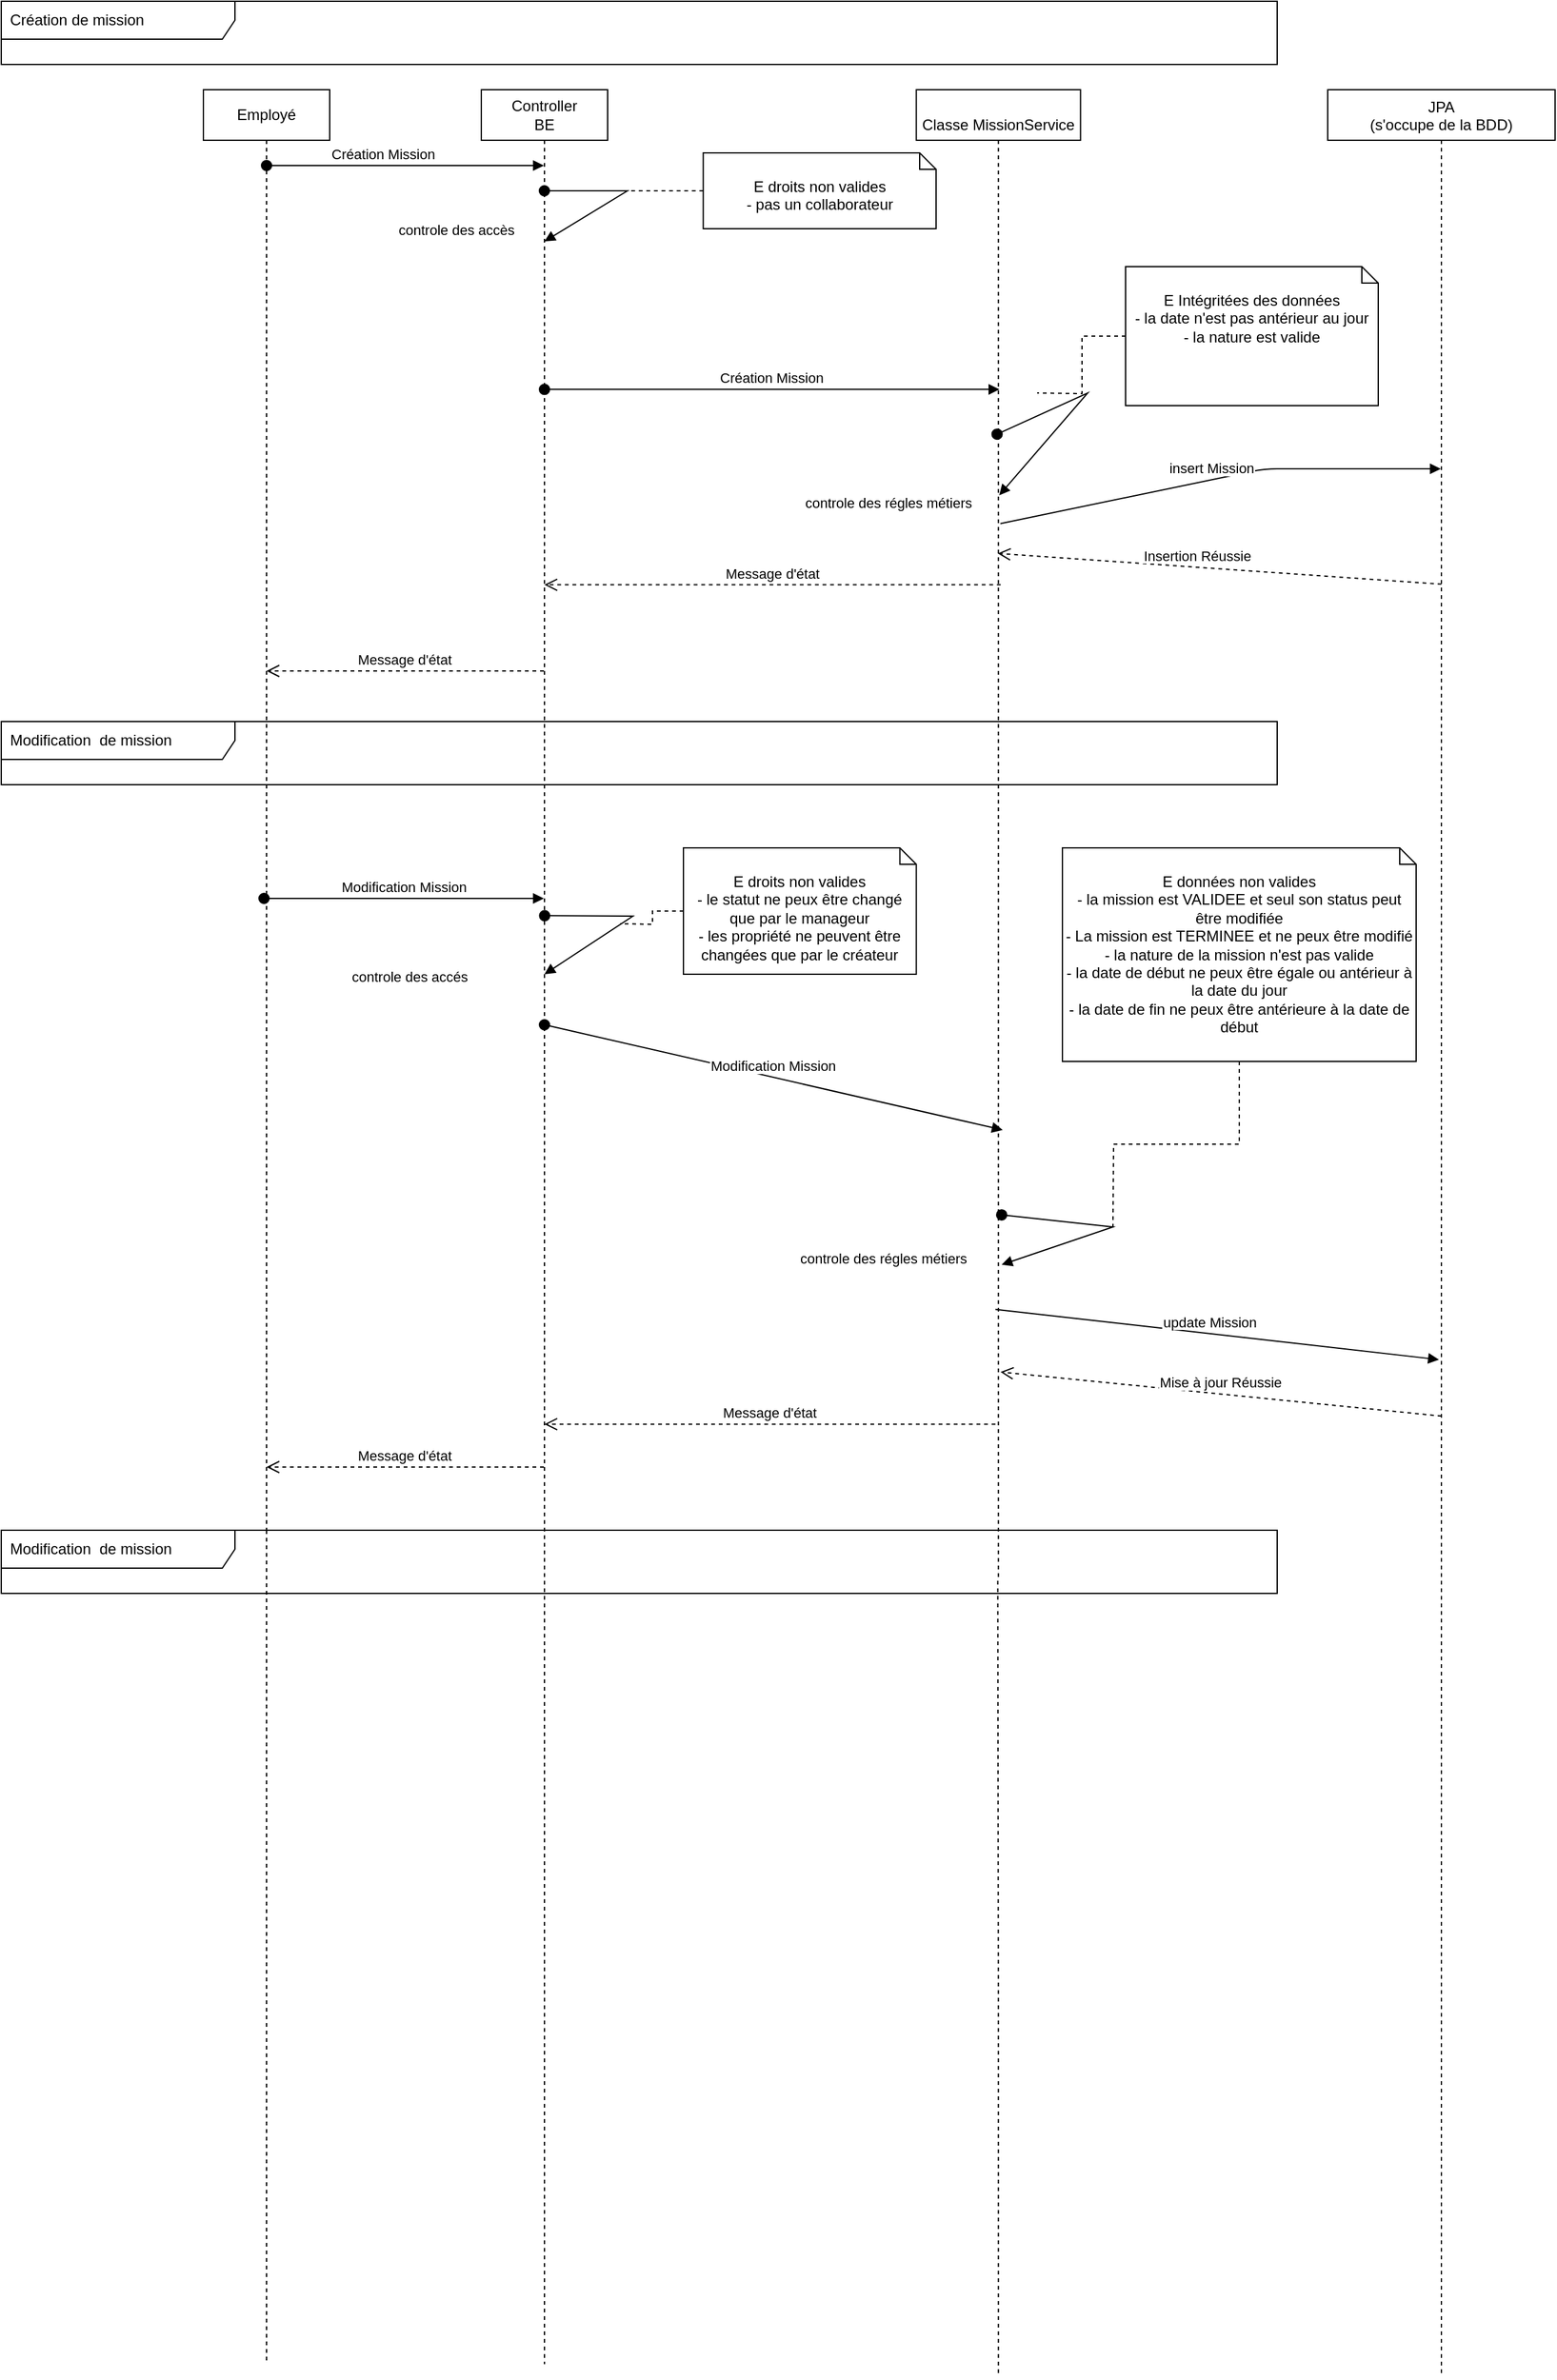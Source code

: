 <mxfile version="20.2.8" type="github">
  <diagram id="kgpKYQtTHZ0yAKxKKP6v" name="Page-1">
    <mxGraphModel dx="3220" dy="1100" grid="1" gridSize="10" guides="1" tooltips="1" connect="1" arrows="1" fold="1" page="1" pageScale="1" pageWidth="850" pageHeight="1100" math="0" shadow="0">
      <root>
        <mxCell id="0" />
        <mxCell id="1" parent="0" />
        <mxCell id="5L8-g9ovLrtgpSLUulJO-77" style="edgeStyle=orthogonalEdgeStyle;rounded=0;orthogonalLoop=1;jettySize=auto;html=1;dashed=1;endArrow=none;endFill=0;" edge="1" parent="1" source="3nuBFxr9cyL0pnOWT2aG-1">
          <mxGeometry relative="1" as="geometry">
            <mxPoint x="429.32" y="1890" as="targetPoint" />
          </mxGeometry>
        </mxCell>
        <mxCell id="3nuBFxr9cyL0pnOWT2aG-1" value="&#xa;Classe MissionService" style="shape=umlLifeline;perimeter=lifelinePerimeter;container=1;collapsible=0;recursiveResize=0;rounded=0;shadow=0;strokeWidth=1;" parent="1" vertex="1">
          <mxGeometry x="364.32" y="80" width="130" height="1180" as="geometry" />
        </mxCell>
        <mxCell id="5L8-g9ovLrtgpSLUulJO-23" value="controle des régles métiers" style="html=1;verticalAlign=bottom;startArrow=oval;startFill=1;endArrow=block;startSize=8;rounded=0;exitX=0.52;exitY=0.636;exitDx=0;exitDy=0;exitPerimeter=0;entryX=0.52;entryY=0.788;entryDx=0;entryDy=0;entryPerimeter=0;" edge="1" parent="3nuBFxr9cyL0pnOWT2aG-1" target="3nuBFxr9cyL0pnOWT2aG-1">
          <mxGeometry x="1" y="-72" width="60" relative="1" as="geometry">
            <mxPoint x="67.6" y="890.48" as="sourcePoint" />
            <mxPoint x="65.68" y="840" as="targetPoint" />
            <Array as="points">
              <mxPoint x="155.68" y="900" />
            </Array>
            <mxPoint x="-71" y="72" as="offset" />
          </mxGeometry>
        </mxCell>
        <mxCell id="5L8-g9ovLrtgpSLUulJO-84" style="edgeStyle=orthogonalEdgeStyle;rounded=0;orthogonalLoop=1;jettySize=auto;html=1;dashed=1;endArrow=none;endFill=0;" edge="1" parent="1" source="3nuBFxr9cyL0pnOWT2aG-5">
          <mxGeometry relative="1" as="geometry">
            <mxPoint x="780" y="1890" as="targetPoint" />
          </mxGeometry>
        </mxCell>
        <mxCell id="3nuBFxr9cyL0pnOWT2aG-5" value="JPA&#xa;(s&#39;occupe de la BDD)" style="shape=umlLifeline;perimeter=lifelinePerimeter;container=1;collapsible=0;recursiveResize=0;rounded=0;shadow=0;strokeWidth=1;" parent="1" vertex="1">
          <mxGeometry x="690" y="80" width="180" height="1090" as="geometry" />
        </mxCell>
        <mxCell id="3nuBFxr9cyL0pnOWT2aG-7" value="Insertion Réussie" style="verticalAlign=bottom;endArrow=open;dashed=1;endSize=8;shadow=0;strokeWidth=1;exitX=0.5;exitY=0.359;exitDx=0;exitDy=0;exitPerimeter=0;entryX=0.496;entryY=0.311;entryDx=0;entryDy=0;entryPerimeter=0;" parent="1" source="3nuBFxr9cyL0pnOWT2aG-5" target="3nuBFxr9cyL0pnOWT2aG-1" edge="1">
          <mxGeometry x="0.1" relative="1" as="geometry">
            <mxPoint x="290" y="230" as="targetPoint" />
            <Array as="points" />
            <mxPoint as="offset" />
          </mxGeometry>
        </mxCell>
        <mxCell id="3nuBFxr9cyL0pnOWT2aG-8" value="insert Mission" style="verticalAlign=bottom;endArrow=block;shadow=0;strokeWidth=1;exitX=0.512;exitY=0.291;exitDx=0;exitDy=0;exitPerimeter=0;" parent="1" source="3nuBFxr9cyL0pnOWT2aG-1" edge="1">
          <mxGeometry x="-0.032" relative="1" as="geometry">
            <mxPoint x="434.324" y="380" as="sourcePoint" />
            <mxPoint x="779.5" y="380" as="targetPoint" />
            <Array as="points">
              <mxPoint x="640" y="380" />
            </Array>
            <mxPoint as="offset" />
          </mxGeometry>
        </mxCell>
        <mxCell id="5L8-g9ovLrtgpSLUulJO-76" style="edgeStyle=orthogonalEdgeStyle;rounded=0;orthogonalLoop=1;jettySize=auto;html=1;dashed=1;endArrow=none;endFill=0;" edge="1" parent="1" source="5L8-g9ovLrtgpSLUulJO-5">
          <mxGeometry relative="1" as="geometry">
            <mxPoint x="70" y="1880" as="targetPoint" />
          </mxGeometry>
        </mxCell>
        <mxCell id="5L8-g9ovLrtgpSLUulJO-5" value="&lt;div&gt;Controller&lt;/div&gt;&lt;div&gt;BE&lt;br&gt;&lt;/div&gt;" style="shape=umlLifeline;perimeter=lifelinePerimeter;whiteSpace=wrap;html=1;container=1;collapsible=0;recursiveResize=0;outlineConnect=0;" vertex="1" parent="1">
          <mxGeometry x="20" y="80" width="100" height="1210" as="geometry" />
        </mxCell>
        <mxCell id="5L8-g9ovLrtgpSLUulJO-72" value="&lt;div&gt;controle des accés&lt;/div&gt;" style="html=1;verticalAlign=bottom;startArrow=oval;startFill=1;endArrow=block;startSize=8;rounded=0;exitX=0.52;exitY=0.636;exitDx=0;exitDy=0;exitPerimeter=0;entryX=0.519;entryY=0.681;entryDx=0;entryDy=0;entryPerimeter=0;" edge="1" parent="5L8-g9ovLrtgpSLUulJO-5">
          <mxGeometry x="1" y="-70" width="60" relative="1" as="geometry">
            <mxPoint x="50.13" y="653.65" as="sourcePoint" />
            <mxPoint x="50.0" y="700" as="targetPoint" />
            <Array as="points">
              <mxPoint x="120" y="654" />
            </Array>
            <mxPoint x="-69" y="70" as="offset" />
          </mxGeometry>
        </mxCell>
        <mxCell id="5L8-g9ovLrtgpSLUulJO-13" value="Création de mission" style="shape=umlFrame;whiteSpace=wrap;html=1;width=185;height=30;boundedLbl=1;verticalAlign=middle;align=left;spacingLeft=5;" vertex="1" parent="1">
          <mxGeometry x="-360" y="10" width="1010" height="50" as="geometry" />
        </mxCell>
        <mxCell id="5L8-g9ovLrtgpSLUulJO-1" value="&lt;div&gt;controle des régles métiers&lt;/div&gt;" style="html=1;verticalAlign=bottom;startArrow=oval;startFill=1;endArrow=block;startSize=8;rounded=0;exitX=0.492;exitY=0.231;exitDx=0;exitDy=0;exitPerimeter=0;entryX=0.505;entryY=0.272;entryDx=0;entryDy=0;entryPerimeter=0;" edge="1" parent="1" source="3nuBFxr9cyL0pnOWT2aG-1" target="3nuBFxr9cyL0pnOWT2aG-1">
          <mxGeometry x="1" y="-70" width="60" relative="1" as="geometry">
            <mxPoint x="437.21" y="319.94" as="sourcePoint" />
            <mxPoint x="434.324" y="360" as="targetPoint" />
            <Array as="points">
              <mxPoint x="500" y="320" />
            </Array>
            <mxPoint x="-35" y="61" as="offset" />
          </mxGeometry>
        </mxCell>
        <mxCell id="5L8-g9ovLrtgpSLUulJO-69" style="edgeStyle=orthogonalEdgeStyle;rounded=0;orthogonalLoop=1;jettySize=auto;html=1;dashed=1;endArrow=none;endFill=0;" edge="1" parent="1" source="5L8-g9ovLrtgpSLUulJO-2">
          <mxGeometry relative="1" as="geometry">
            <mxPoint x="460" y="320" as="targetPoint" />
          </mxGeometry>
        </mxCell>
        <mxCell id="5L8-g9ovLrtgpSLUulJO-2" value="&lt;div&gt;E Intégritées des données&lt;/div&gt;&lt;div&gt;- la date n&#39;est pas antérieur au jour&lt;/div&gt;&lt;div&gt;- la nature est valide&lt;/div&gt;&lt;div&gt;&lt;br&gt;&lt;/div&gt;" style="shape=note2;boundedLbl=1;whiteSpace=wrap;html=1;size=13;verticalAlign=top;align=center;" vertex="1" parent="1">
          <mxGeometry x="530" y="220" width="200" height="110" as="geometry" />
        </mxCell>
        <mxCell id="5L8-g9ovLrtgpSLUulJO-14" value="Message d&#39;état" style="verticalAlign=bottom;endArrow=open;dashed=1;endSize=8;shadow=0;strokeWidth=1;exitX=0.514;exitY=0.332;exitDx=0;exitDy=0;exitPerimeter=0;" edge="1" parent="1" source="3nuBFxr9cyL0pnOWT2aG-1" target="5L8-g9ovLrtgpSLUulJO-5">
          <mxGeometry relative="1" as="geometry">
            <mxPoint x="70" y="229.71" as="targetPoint" />
            <mxPoint x="433" y="310" as="sourcePoint" />
            <Array as="points" />
          </mxGeometry>
        </mxCell>
        <mxCell id="5L8-g9ovLrtgpSLUulJO-20" value="Mise à jour Réussie" style="verticalAlign=bottom;endArrow=open;dashed=1;endSize=8;shadow=0;strokeWidth=1;entryX=0.513;entryY=0.86;entryDx=0;entryDy=0;entryPerimeter=0;exitX=0.5;exitY=0.963;exitDx=0;exitDy=0;exitPerimeter=0;" edge="1" parent="1" source="3nuBFxr9cyL0pnOWT2aG-5" target="3nuBFxr9cyL0pnOWT2aG-1">
          <mxGeometry relative="1" as="geometry">
            <mxPoint x="450.5" y="970" as="targetPoint" />
            <mxPoint x="760" y="970" as="sourcePoint" />
            <Array as="points" />
          </mxGeometry>
        </mxCell>
        <mxCell id="5L8-g9ovLrtgpSLUulJO-22" value="Modification Mission" style="verticalAlign=bottom;startArrow=oval;endArrow=block;startSize=8;shadow=0;strokeWidth=1;entryX=0.526;entryY=0.579;entryDx=0;entryDy=0;entryPerimeter=0;" edge="1" parent="1">
          <mxGeometry relative="1" as="geometry">
            <mxPoint x="70" y="820" as="sourcePoint" />
            <mxPoint x="432.7" y="903.22" as="targetPoint" />
            <Array as="points" />
          </mxGeometry>
        </mxCell>
        <mxCell id="5L8-g9ovLrtgpSLUulJO-71" style="edgeStyle=orthogonalEdgeStyle;rounded=0;orthogonalLoop=1;jettySize=auto;html=1;dashed=1;endArrow=none;endFill=0;" edge="1" parent="1" source="5L8-g9ovLrtgpSLUulJO-24">
          <mxGeometry relative="1" as="geometry">
            <mxPoint x="520" y="980" as="targetPoint" />
          </mxGeometry>
        </mxCell>
        <mxCell id="5L8-g9ovLrtgpSLUulJO-25" value="Message d&#39;état" style="verticalAlign=bottom;endArrow=open;dashed=1;endSize=8;shadow=0;strokeWidth=1;exitX=0.482;exitY=0.895;exitDx=0;exitDy=0;exitPerimeter=0;" edge="1" parent="1" source="3nuBFxr9cyL0pnOWT2aG-1" target="5L8-g9ovLrtgpSLUulJO-5">
          <mxGeometry relative="1" as="geometry">
            <mxPoint x="60" y="1136" as="targetPoint" />
            <mxPoint x="290" y="1080.29" as="sourcePoint" />
            <Array as="points" />
          </mxGeometry>
        </mxCell>
        <mxCell id="5L8-g9ovLrtgpSLUulJO-28" value="update Mission" style="verticalAlign=bottom;endArrow=block;shadow=0;strokeWidth=1;entryX=0.489;entryY=0.922;entryDx=0;entryDy=0;entryPerimeter=0;exitX=0.482;exitY=0.818;exitDx=0;exitDy=0;exitPerimeter=0;" edge="1" parent="1" source="3nuBFxr9cyL0pnOWT2aG-1" target="3nuBFxr9cyL0pnOWT2aG-5">
          <mxGeometry x="-0.032" relative="1" as="geometry">
            <mxPoint x="430" y="930" as="sourcePoint" />
            <mxPoint x="740" y="930" as="targetPoint" />
            <Array as="points" />
            <mxPoint as="offset" />
          </mxGeometry>
        </mxCell>
        <mxCell id="5L8-g9ovLrtgpSLUulJO-80" style="edgeStyle=orthogonalEdgeStyle;rounded=0;orthogonalLoop=1;jettySize=auto;html=1;dashed=1;endArrow=none;endFill=0;" edge="1" parent="1" source="5L8-g9ovLrtgpSLUulJO-33">
          <mxGeometry relative="1" as="geometry">
            <mxPoint x="-150" y="1880" as="targetPoint" />
          </mxGeometry>
        </mxCell>
        <mxCell id="5L8-g9ovLrtgpSLUulJO-33" value="Employé" style="shape=umlLifeline;perimeter=lifelinePerimeter;whiteSpace=wrap;html=1;container=1;collapsible=0;recursiveResize=0;outlineConnect=0;" vertex="1" parent="1">
          <mxGeometry x="-200" y="80" width="100" height="1140" as="geometry" />
        </mxCell>
        <mxCell id="5L8-g9ovLrtgpSLUulJO-34" value="Création Mission" style="verticalAlign=bottom;startArrow=oval;endArrow=block;startSize=8;shadow=0;strokeWidth=1;" edge="1" parent="1" source="5L8-g9ovLrtgpSLUulJO-33" target="5L8-g9ovLrtgpSLUulJO-5">
          <mxGeometry x="-0.159" relative="1" as="geometry">
            <mxPoint x="-120" y="150" as="sourcePoint" />
            <mxPoint x="70" y="150" as="targetPoint" />
            <Array as="points">
              <mxPoint x="-10" y="140" />
            </Array>
            <mxPoint as="offset" />
          </mxGeometry>
        </mxCell>
        <mxCell id="5L8-g9ovLrtgpSLUulJO-37" value="Message d&#39;état" style="verticalAlign=bottom;endArrow=open;dashed=1;endSize=8;shadow=0;strokeWidth=1;" edge="1" parent="1" source="5L8-g9ovLrtgpSLUulJO-5" target="5L8-g9ovLrtgpSLUulJO-33">
          <mxGeometry relative="1" as="geometry">
            <mxPoint x="-150" y="230.0" as="targetPoint" />
            <mxPoint x="70" y="420" as="sourcePoint" />
            <Array as="points">
              <mxPoint x="20" y="540" />
            </Array>
          </mxGeometry>
        </mxCell>
        <mxCell id="5L8-g9ovLrtgpSLUulJO-35" value="Modification Mission" style="verticalAlign=bottom;startArrow=oval;endArrow=block;startSize=8;shadow=0;strokeWidth=1;" edge="1" parent="1">
          <mxGeometry relative="1" as="geometry">
            <mxPoint x="-152" y="720" as="sourcePoint" />
            <mxPoint x="69.5" y="720" as="targetPoint" />
            <Array as="points">
              <mxPoint x="-30" y="720" />
            </Array>
          </mxGeometry>
        </mxCell>
        <mxCell id="3nuBFxr9cyL0pnOWT2aG-3" value="Création Mission" style="verticalAlign=bottom;startArrow=oval;endArrow=block;startSize=8;shadow=0;strokeWidth=1;entryX=0.506;entryY=0.201;entryDx=0;entryDy=0;entryPerimeter=0;" parent="1" target="3nuBFxr9cyL0pnOWT2aG-1" edge="1" source="5L8-g9ovLrtgpSLUulJO-5">
          <mxGeometry relative="1" as="geometry">
            <mxPoint x="360" y="150" as="sourcePoint" />
            <mxPoint x="290" y="140" as="targetPoint" />
            <Array as="points" />
          </mxGeometry>
        </mxCell>
        <mxCell id="5L8-g9ovLrtgpSLUulJO-60" value="&lt;div&gt;controle des accès &lt;br&gt;&lt;/div&gt;" style="html=1;verticalAlign=bottom;startArrow=oval;startFill=1;endArrow=block;startSize=8;rounded=0;" edge="1" parent="1">
          <mxGeometry x="1" y="-70" width="60" relative="1" as="geometry">
            <mxPoint x="69.929" y="160" as="sourcePoint" />
            <mxPoint x="70" y="200" as="targetPoint" />
            <Array as="points">
              <mxPoint x="135.68" y="160" />
            </Array>
            <mxPoint x="-34" y="60" as="offset" />
          </mxGeometry>
        </mxCell>
        <mxCell id="5L8-g9ovLrtgpSLUulJO-70" style="edgeStyle=orthogonalEdgeStyle;rounded=0;orthogonalLoop=1;jettySize=auto;html=1;dashed=1;endArrow=none;endFill=0;" edge="1" parent="1" source="5L8-g9ovLrtgpSLUulJO-61">
          <mxGeometry relative="1" as="geometry">
            <mxPoint x="130" y="160" as="targetPoint" />
          </mxGeometry>
        </mxCell>
        <mxCell id="5L8-g9ovLrtgpSLUulJO-61" value="&lt;div&gt;E droits non valides&lt;/div&gt;&lt;div&gt;- pas un collaborateur&lt;/div&gt;" style="shape=note2;boundedLbl=1;whiteSpace=wrap;html=1;size=13;verticalAlign=top;align=center;" vertex="1" parent="1">
          <mxGeometry x="195.68" y="130" width="184.32" height="60" as="geometry" />
        </mxCell>
        <mxCell id="5L8-g9ovLrtgpSLUulJO-65" style="edgeStyle=orthogonalEdgeStyle;rounded=0;orthogonalLoop=1;jettySize=auto;html=1;dashed=1;strokeColor=none;endArrow=none;endFill=0;" edge="1" parent="1" source="5L8-g9ovLrtgpSLUulJO-63">
          <mxGeometry relative="1" as="geometry">
            <mxPoint x="120" y="770" as="targetPoint" />
          </mxGeometry>
        </mxCell>
        <mxCell id="5L8-g9ovLrtgpSLUulJO-66" style="edgeStyle=orthogonalEdgeStyle;rounded=0;orthogonalLoop=1;jettySize=auto;html=1;dashed=1;endArrow=none;endFill=0;" edge="1" parent="1" source="5L8-g9ovLrtgpSLUulJO-63">
          <mxGeometry relative="1" as="geometry">
            <mxPoint x="130" y="740" as="targetPoint" />
          </mxGeometry>
        </mxCell>
        <mxCell id="5L8-g9ovLrtgpSLUulJO-63" value="&lt;div&gt;E droits non valides&lt;/div&gt;&lt;div&gt;- le statut ne peux être changé que par le manageur&lt;/div&gt;&lt;div&gt;- les propriété ne peuvent être changées que par le créateur&lt;br&gt;&lt;/div&gt;" style="shape=note2;boundedLbl=1;whiteSpace=wrap;html=1;size=13;verticalAlign=top;align=center;" vertex="1" parent="1">
          <mxGeometry x="180" y="680" width="184.32" height="100" as="geometry" />
        </mxCell>
        <mxCell id="5L8-g9ovLrtgpSLUulJO-24" value="&lt;div&gt;E données non valides&lt;br&gt;&lt;/div&gt;&lt;div&gt;- la mission est VALIDEE et seul son status peut être modifiée&lt;/div&gt;&lt;div&gt;- La mission est TERMINEE et ne peux être modifié&lt;/div&gt;&lt;div&gt;- la nature de la mission n&#39;est pas valide&lt;br&gt;&lt;/div&gt;&lt;div&gt;- la date de début ne peux être égale ou antérieur à la date du jour&lt;/div&gt;&lt;div&gt;- la date de fin ne peux être antérieure à la date de début&lt;br&gt;&lt;/div&gt;" style="shape=note2;boundedLbl=1;whiteSpace=wrap;html=1;size=13;verticalAlign=top;align=center;" vertex="1" parent="1">
          <mxGeometry x="480" y="680" width="280" height="169" as="geometry" />
        </mxCell>
        <mxCell id="5L8-g9ovLrtgpSLUulJO-74" value="Message d&#39;état" style="verticalAlign=bottom;endArrow=open;dashed=1;endSize=8;shadow=0;strokeWidth=1;" edge="1" parent="1" source="5L8-g9ovLrtgpSLUulJO-5" target="5L8-g9ovLrtgpSLUulJO-33">
          <mxGeometry relative="1" as="geometry">
            <mxPoint x="-149.996" y="1120" as="targetPoint" />
            <mxPoint x="70.18" y="1120" as="sourcePoint" />
            <Array as="points">
              <mxPoint x="30" y="1170" />
            </Array>
          </mxGeometry>
        </mxCell>
        <mxCell id="5L8-g9ovLrtgpSLUulJO-81" value="&lt;div&gt;Modification&amp;nbsp; de mission&lt;/div&gt;" style="shape=umlFrame;whiteSpace=wrap;html=1;width=185;height=30;boundedLbl=1;verticalAlign=middle;align=left;spacingLeft=5;" vertex="1" parent="1">
          <mxGeometry x="-360" y="580" width="1010" height="50" as="geometry" />
        </mxCell>
        <mxCell id="5L8-g9ovLrtgpSLUulJO-85" value="&lt;div&gt;Modification&amp;nbsp; de mission&lt;/div&gt;" style="shape=umlFrame;whiteSpace=wrap;html=1;width=185;height=30;boundedLbl=1;verticalAlign=middle;align=left;spacingLeft=5;" vertex="1" parent="1">
          <mxGeometry x="-360" y="1220" width="1010" height="50" as="geometry" />
        </mxCell>
      </root>
    </mxGraphModel>
  </diagram>
</mxfile>

